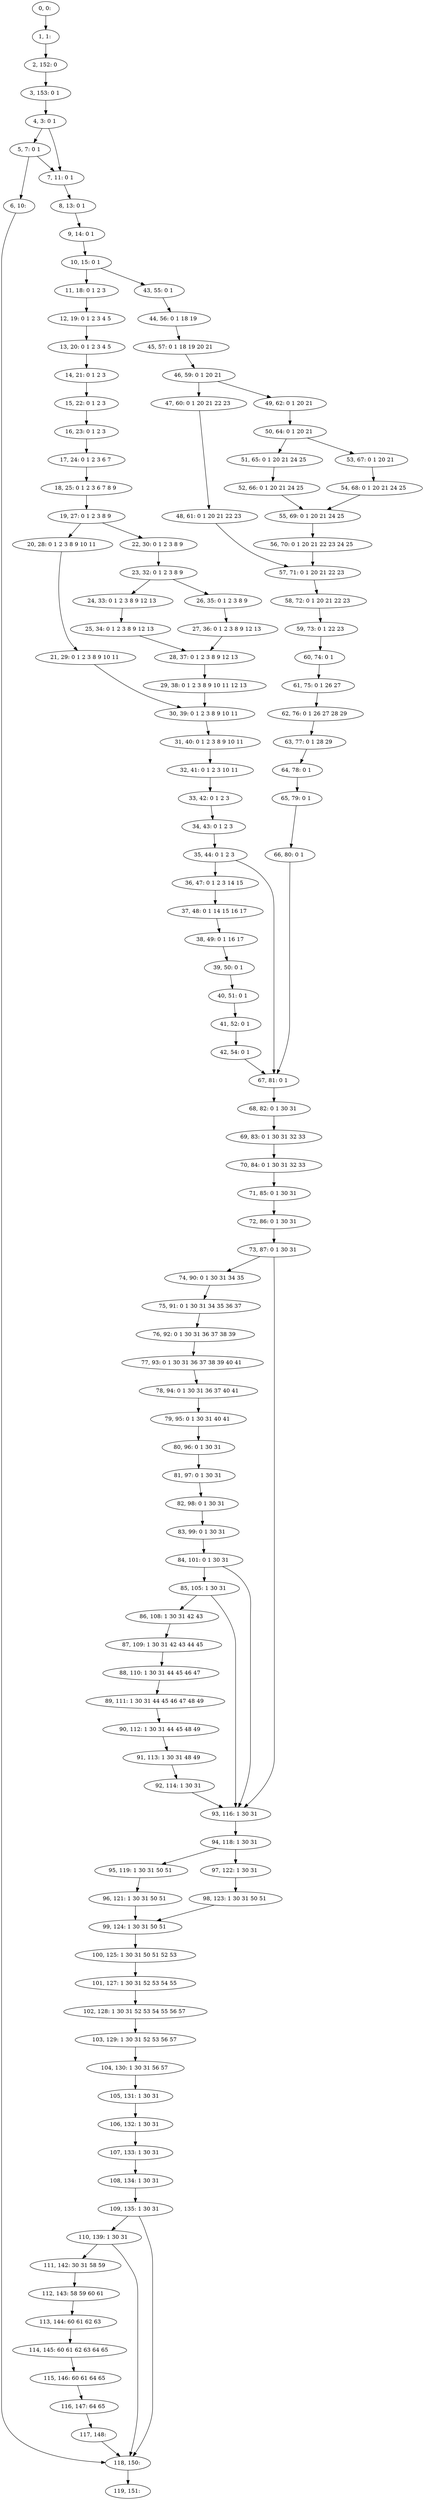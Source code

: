 digraph G {
0[label="0, 0: "];
1[label="1, 1: "];
2[label="2, 152: 0 "];
3[label="3, 153: 0 1 "];
4[label="4, 3: 0 1 "];
5[label="5, 7: 0 1 "];
6[label="6, 10: "];
7[label="7, 11: 0 1 "];
8[label="8, 13: 0 1 "];
9[label="9, 14: 0 1 "];
10[label="10, 15: 0 1 "];
11[label="11, 18: 0 1 2 3 "];
12[label="12, 19: 0 1 2 3 4 5 "];
13[label="13, 20: 0 1 2 3 4 5 "];
14[label="14, 21: 0 1 2 3 "];
15[label="15, 22: 0 1 2 3 "];
16[label="16, 23: 0 1 2 3 "];
17[label="17, 24: 0 1 2 3 6 7 "];
18[label="18, 25: 0 1 2 3 6 7 8 9 "];
19[label="19, 27: 0 1 2 3 8 9 "];
20[label="20, 28: 0 1 2 3 8 9 10 11 "];
21[label="21, 29: 0 1 2 3 8 9 10 11 "];
22[label="22, 30: 0 1 2 3 8 9 "];
23[label="23, 32: 0 1 2 3 8 9 "];
24[label="24, 33: 0 1 2 3 8 9 12 13 "];
25[label="25, 34: 0 1 2 3 8 9 12 13 "];
26[label="26, 35: 0 1 2 3 8 9 "];
27[label="27, 36: 0 1 2 3 8 9 12 13 "];
28[label="28, 37: 0 1 2 3 8 9 12 13 "];
29[label="29, 38: 0 1 2 3 8 9 10 11 12 13 "];
30[label="30, 39: 0 1 2 3 8 9 10 11 "];
31[label="31, 40: 0 1 2 3 8 9 10 11 "];
32[label="32, 41: 0 1 2 3 10 11 "];
33[label="33, 42: 0 1 2 3 "];
34[label="34, 43: 0 1 2 3 "];
35[label="35, 44: 0 1 2 3 "];
36[label="36, 47: 0 1 2 3 14 15 "];
37[label="37, 48: 0 1 14 15 16 17 "];
38[label="38, 49: 0 1 16 17 "];
39[label="39, 50: 0 1 "];
40[label="40, 51: 0 1 "];
41[label="41, 52: 0 1 "];
42[label="42, 54: 0 1 "];
43[label="43, 55: 0 1 "];
44[label="44, 56: 0 1 18 19 "];
45[label="45, 57: 0 1 18 19 20 21 "];
46[label="46, 59: 0 1 20 21 "];
47[label="47, 60: 0 1 20 21 22 23 "];
48[label="48, 61: 0 1 20 21 22 23 "];
49[label="49, 62: 0 1 20 21 "];
50[label="50, 64: 0 1 20 21 "];
51[label="51, 65: 0 1 20 21 24 25 "];
52[label="52, 66: 0 1 20 21 24 25 "];
53[label="53, 67: 0 1 20 21 "];
54[label="54, 68: 0 1 20 21 24 25 "];
55[label="55, 69: 0 1 20 21 24 25 "];
56[label="56, 70: 0 1 20 21 22 23 24 25 "];
57[label="57, 71: 0 1 20 21 22 23 "];
58[label="58, 72: 0 1 20 21 22 23 "];
59[label="59, 73: 0 1 22 23 "];
60[label="60, 74: 0 1 "];
61[label="61, 75: 0 1 26 27 "];
62[label="62, 76: 0 1 26 27 28 29 "];
63[label="63, 77: 0 1 28 29 "];
64[label="64, 78: 0 1 "];
65[label="65, 79: 0 1 "];
66[label="66, 80: 0 1 "];
67[label="67, 81: 0 1 "];
68[label="68, 82: 0 1 30 31 "];
69[label="69, 83: 0 1 30 31 32 33 "];
70[label="70, 84: 0 1 30 31 32 33 "];
71[label="71, 85: 0 1 30 31 "];
72[label="72, 86: 0 1 30 31 "];
73[label="73, 87: 0 1 30 31 "];
74[label="74, 90: 0 1 30 31 34 35 "];
75[label="75, 91: 0 1 30 31 34 35 36 37 "];
76[label="76, 92: 0 1 30 31 36 37 38 39 "];
77[label="77, 93: 0 1 30 31 36 37 38 39 40 41 "];
78[label="78, 94: 0 1 30 31 36 37 40 41 "];
79[label="79, 95: 0 1 30 31 40 41 "];
80[label="80, 96: 0 1 30 31 "];
81[label="81, 97: 0 1 30 31 "];
82[label="82, 98: 0 1 30 31 "];
83[label="83, 99: 0 1 30 31 "];
84[label="84, 101: 0 1 30 31 "];
85[label="85, 105: 1 30 31 "];
86[label="86, 108: 1 30 31 42 43 "];
87[label="87, 109: 1 30 31 42 43 44 45 "];
88[label="88, 110: 1 30 31 44 45 46 47 "];
89[label="89, 111: 1 30 31 44 45 46 47 48 49 "];
90[label="90, 112: 1 30 31 44 45 48 49 "];
91[label="91, 113: 1 30 31 48 49 "];
92[label="92, 114: 1 30 31 "];
93[label="93, 116: 1 30 31 "];
94[label="94, 118: 1 30 31 "];
95[label="95, 119: 1 30 31 50 51 "];
96[label="96, 121: 1 30 31 50 51 "];
97[label="97, 122: 1 30 31 "];
98[label="98, 123: 1 30 31 50 51 "];
99[label="99, 124: 1 30 31 50 51 "];
100[label="100, 125: 1 30 31 50 51 52 53 "];
101[label="101, 127: 1 30 31 52 53 54 55 "];
102[label="102, 128: 1 30 31 52 53 54 55 56 57 "];
103[label="103, 129: 1 30 31 52 53 56 57 "];
104[label="104, 130: 1 30 31 56 57 "];
105[label="105, 131: 1 30 31 "];
106[label="106, 132: 1 30 31 "];
107[label="107, 133: 1 30 31 "];
108[label="108, 134: 1 30 31 "];
109[label="109, 135: 1 30 31 "];
110[label="110, 139: 1 30 31 "];
111[label="111, 142: 30 31 58 59 "];
112[label="112, 143: 58 59 60 61 "];
113[label="113, 144: 60 61 62 63 "];
114[label="114, 145: 60 61 62 63 64 65 "];
115[label="115, 146: 60 61 64 65 "];
116[label="116, 147: 64 65 "];
117[label="117, 148: "];
118[label="118, 150: "];
119[label="119, 151: "];
0->1 ;
1->2 ;
2->3 ;
3->4 ;
4->5 ;
4->7 ;
5->6 ;
5->7 ;
6->118 ;
7->8 ;
8->9 ;
9->10 ;
10->11 ;
10->43 ;
11->12 ;
12->13 ;
13->14 ;
14->15 ;
15->16 ;
16->17 ;
17->18 ;
18->19 ;
19->20 ;
19->22 ;
20->21 ;
21->30 ;
22->23 ;
23->24 ;
23->26 ;
24->25 ;
25->28 ;
26->27 ;
27->28 ;
28->29 ;
29->30 ;
30->31 ;
31->32 ;
32->33 ;
33->34 ;
34->35 ;
35->36 ;
35->67 ;
36->37 ;
37->38 ;
38->39 ;
39->40 ;
40->41 ;
41->42 ;
42->67 ;
43->44 ;
44->45 ;
45->46 ;
46->47 ;
46->49 ;
47->48 ;
48->57 ;
49->50 ;
50->51 ;
50->53 ;
51->52 ;
52->55 ;
53->54 ;
54->55 ;
55->56 ;
56->57 ;
57->58 ;
58->59 ;
59->60 ;
60->61 ;
61->62 ;
62->63 ;
63->64 ;
64->65 ;
65->66 ;
66->67 ;
67->68 ;
68->69 ;
69->70 ;
70->71 ;
71->72 ;
72->73 ;
73->74 ;
73->93 ;
74->75 ;
75->76 ;
76->77 ;
77->78 ;
78->79 ;
79->80 ;
80->81 ;
81->82 ;
82->83 ;
83->84 ;
84->85 ;
84->93 ;
85->86 ;
85->93 ;
86->87 ;
87->88 ;
88->89 ;
89->90 ;
90->91 ;
91->92 ;
92->93 ;
93->94 ;
94->95 ;
94->97 ;
95->96 ;
96->99 ;
97->98 ;
98->99 ;
99->100 ;
100->101 ;
101->102 ;
102->103 ;
103->104 ;
104->105 ;
105->106 ;
106->107 ;
107->108 ;
108->109 ;
109->110 ;
109->118 ;
110->111 ;
110->118 ;
111->112 ;
112->113 ;
113->114 ;
114->115 ;
115->116 ;
116->117 ;
117->118 ;
118->119 ;
}

